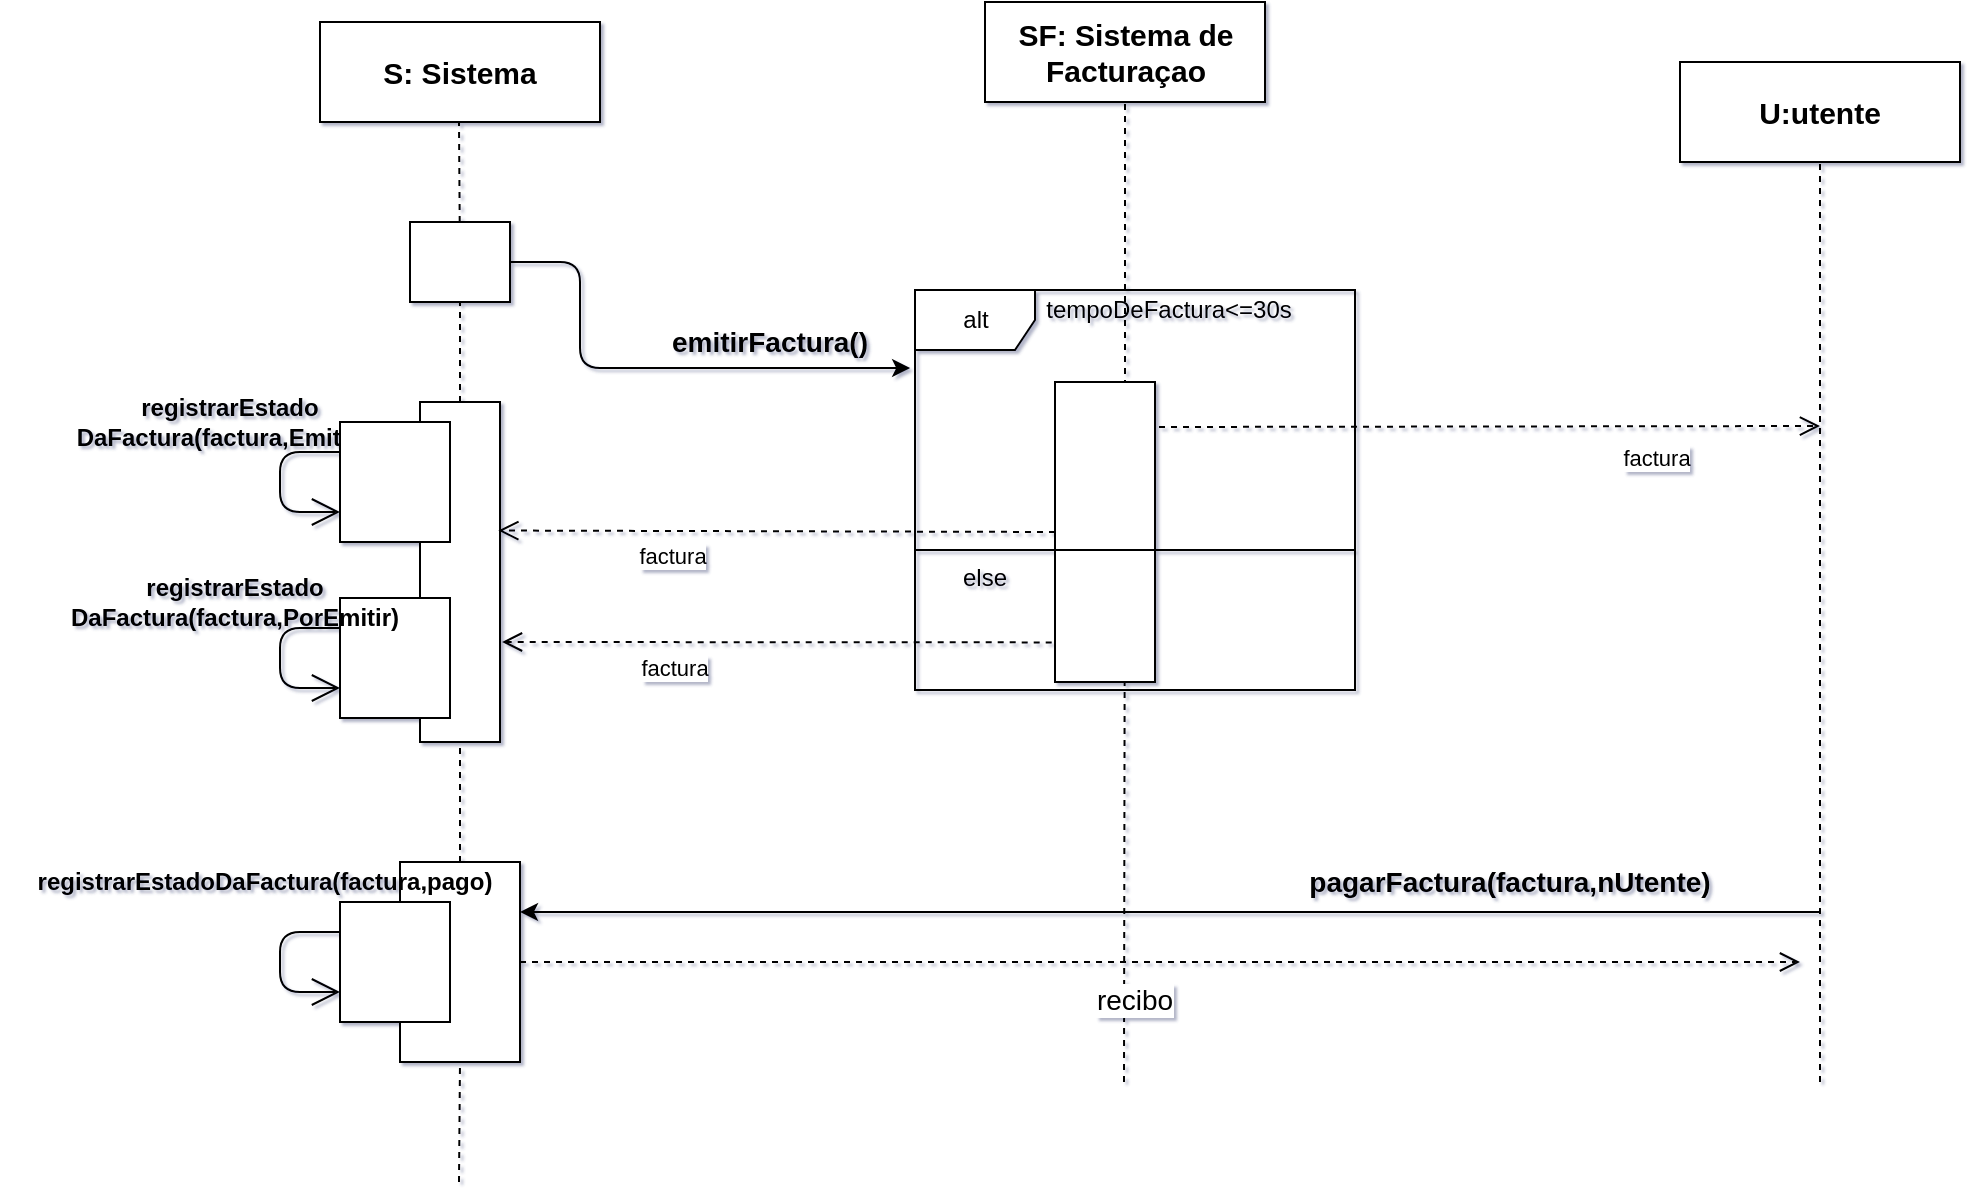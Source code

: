 <mxfile version="14.2.4" type="device"><diagram id="5uvHqS37nqHsaP-Mnchy" name="Page-1"><mxGraphModel dx="1185" dy="614" grid="1" gridSize="10" guides="1" tooltips="1" connect="1" arrows="1" fold="1" page="1" pageScale="1" pageWidth="1169" pageHeight="827" math="0" shadow="1"><root><mxCell id="0"/><mxCell id="1" parent="0"/><mxCell id="9sZFvFhpdCAO_aXJBTEk-14" value="alt" style="shape=umlFrame;whiteSpace=wrap;html=1;strokeColor=#000000;fillColor=#ffffff;" vertex="1" parent="1"><mxGeometry x="457.5" y="224" width="220" height="200" as="geometry"/></mxCell><mxCell id="9sZFvFhpdCAO_aXJBTEk-2" value="&lt;font style=&quot;font-size: 15px&quot;&gt;SF: Sistema de Facturaçao&lt;/font&gt;" style="text;html=1;align=center;verticalAlign=middle;whiteSpace=wrap;rounded=0;fontStyle=1;strokeColor=#000000;fillColor=#ffffff;" vertex="1" parent="1"><mxGeometry x="492.5" y="80" width="140" height="50" as="geometry"/></mxCell><mxCell id="9sZFvFhpdCAO_aXJBTEk-3" value="&lt;font style=&quot;font-size: 15px&quot;&gt;S: Sistema&lt;/font&gt;" style="text;html=1;align=center;verticalAlign=middle;whiteSpace=wrap;rounded=0;fontStyle=1;strokeColor=#000000;fillColor=#ffffff;" vertex="1" parent="1"><mxGeometry x="160" y="90" width="140" height="50" as="geometry"/></mxCell><mxCell id="9sZFvFhpdCAO_aXJBTEk-5" value="&lt;font style=&quot;font-size: 15px&quot;&gt;U:utente&lt;/font&gt;" style="text;html=1;align=center;verticalAlign=middle;whiteSpace=wrap;rounded=0;fontStyle=1;strokeColor=#000000;fillColor=#ffffff;" vertex="1" parent="1"><mxGeometry x="840" y="110" width="140" height="50" as="geometry"/></mxCell><mxCell id="9sZFvFhpdCAO_aXJBTEk-7" value="" style="endArrow=none;dashed=1;html=1;entryX=0.5;entryY=1;entryDx=0;entryDy=0;" edge="1" parent="1" target="9sZFvFhpdCAO_aXJBTEk-2"><mxGeometry width="50" height="50" relative="1" as="geometry"><mxPoint x="562" y="620" as="sourcePoint"/><mxPoint x="562" y="160" as="targetPoint"/><Array as="points"><mxPoint x="562.5" y="300"/></Array></mxGeometry></mxCell><mxCell id="9sZFvFhpdCAO_aXJBTEk-8" value="" style="endArrow=none;dashed=1;html=1;entryX=0.5;entryY=1;entryDx=0;entryDy=0;" edge="1" parent="1" source="9sZFvFhpdCAO_aXJBTEk-53"><mxGeometry width="50" height="50" relative="1" as="geometry"><mxPoint x="229.5" y="600" as="sourcePoint"/><mxPoint x="229.5" y="140" as="targetPoint"/></mxGeometry></mxCell><mxCell id="9sZFvFhpdCAO_aXJBTEk-9" value="" style="endArrow=none;dashed=1;html=1;entryX=0.5;entryY=1;entryDx=0;entryDy=0;" edge="1" parent="1"><mxGeometry width="50" height="50" relative="1" as="geometry"><mxPoint x="910" y="620" as="sourcePoint"/><mxPoint x="910" y="160" as="targetPoint"/></mxGeometry></mxCell><mxCell id="9sZFvFhpdCAO_aXJBTEk-12" value="" style="rounded=0;whiteSpace=wrap;html=1;strokeColor=#000000;fillColor=#ffffff;" vertex="1" parent="1"><mxGeometry x="527.5" y="270" width="50" height="150" as="geometry"/></mxCell><mxCell id="9sZFvFhpdCAO_aXJBTEk-16" value="tempoDeFactura&amp;lt;=30s" style="text;html=1;strokeColor=none;fillColor=none;align=center;verticalAlign=middle;whiteSpace=wrap;rounded=0;" vertex="1" parent="1"><mxGeometry x="502" y="224" width="165" height="20" as="geometry"/></mxCell><mxCell id="9sZFvFhpdCAO_aXJBTEk-17" value="" style="rounded=0;whiteSpace=wrap;html=1;strokeColor=#000000;fillColor=#ffffff;" vertex="1" parent="1"><mxGeometry x="210" y="280" width="40" height="170" as="geometry"/></mxCell><mxCell id="9sZFvFhpdCAO_aXJBTEk-18" value="" style="endArrow=none;dashed=1;html=1;entryX=0.5;entryY=1;entryDx=0;entryDy=0;" edge="1" parent="1" source="9sZFvFhpdCAO_aXJBTEk-29" target="9sZFvFhpdCAO_aXJBTEk-17"><mxGeometry width="50" height="50" relative="1" as="geometry"><mxPoint x="229.5" y="600" as="sourcePoint"/><mxPoint x="229.5" y="140" as="targetPoint"/></mxGeometry></mxCell><mxCell id="9sZFvFhpdCAO_aXJBTEk-20" value="factura" style="html=1;verticalAlign=bottom;endArrow=open;dashed=1;endSize=8;exitX=1.04;exitY=0.15;exitDx=0;exitDy=0;exitPerimeter=0;" edge="1" parent="1" source="9sZFvFhpdCAO_aXJBTEk-12"><mxGeometry x="0.505" y="-25" relative="1" as="geometry"><mxPoint x="425" y="227.5" as="sourcePoint"/><mxPoint x="910" y="292" as="targetPoint"/><mxPoint as="offset"/></mxGeometry></mxCell><mxCell id="9sZFvFhpdCAO_aXJBTEk-21" value="&lt;b&gt;&lt;font style=&quot;font-size: 14px&quot;&gt;emitirFactura()&lt;/font&gt;&lt;/b&gt;" style="text;html=1;strokeColor=none;fillColor=none;align=center;verticalAlign=middle;whiteSpace=wrap;rounded=0;" vertex="1" parent="1"><mxGeometry x="330" y="240" width="110" height="20" as="geometry"/></mxCell><mxCell id="9sZFvFhpdCAO_aXJBTEk-25" value="&lt;font size=&quot;1&quot;&gt;&lt;b style=&quot;font-size: 12px&quot;&gt;registrarEstado&lt;br&gt;DaFactura(factura,Emitida)&lt;/b&gt;&lt;/font&gt;" style="text;html=1;strokeColor=none;fillColor=none;align=center;verticalAlign=middle;whiteSpace=wrap;rounded=0;" vertex="1" parent="1"><mxGeometry x="40" y="280" width="150" height="20" as="geometry"/></mxCell><mxCell id="9sZFvFhpdCAO_aXJBTEk-29" value="" style="rounded=0;whiteSpace=wrap;html=1;strokeColor=#000000;fillColor=#ffffff;" vertex="1" parent="1"><mxGeometry x="200" y="510" width="60" height="100" as="geometry"/></mxCell><mxCell id="9sZFvFhpdCAO_aXJBTEk-30" value="" style="endArrow=none;dashed=1;html=1;entryX=0.5;entryY=1;entryDx=0;entryDy=0;" edge="1" parent="1" target="9sZFvFhpdCAO_aXJBTEk-29"><mxGeometry width="50" height="50" relative="1" as="geometry"><mxPoint x="229.5" y="670.0" as="sourcePoint"/><mxPoint x="230" y="400.0" as="targetPoint"/></mxGeometry></mxCell><mxCell id="9sZFvFhpdCAO_aXJBTEk-31" value="" style="endArrow=classic;html=1;entryX=1;entryY=0.25;entryDx=0;entryDy=0;" edge="1" parent="1" target="9sZFvFhpdCAO_aXJBTEk-29"><mxGeometry width="50" height="50" relative="1" as="geometry"><mxPoint x="910" y="535" as="sourcePoint"/><mxPoint x="620" y="520" as="targetPoint"/></mxGeometry></mxCell><mxCell id="9sZFvFhpdCAO_aXJBTEk-32" value="&lt;b&gt;&lt;font style=&quot;font-size: 14px&quot;&gt;pagarFactura(factura,nUtente)&lt;/font&gt;&lt;/b&gt;" style="text;html=1;strokeColor=none;fillColor=none;align=center;verticalAlign=middle;whiteSpace=wrap;rounded=0;" vertex="1" parent="1"><mxGeometry x="650" y="510" width="210" height="20" as="geometry"/></mxCell><mxCell id="9sZFvFhpdCAO_aXJBTEk-33" value="&lt;font style=&quot;font-size: 14px&quot;&gt;recibo&lt;/font&gt;" style="html=1;verticalAlign=bottom;endArrow=open;dashed=1;endSize=8;exitX=1;exitY=0.5;exitDx=0;exitDy=0;" edge="1" parent="1" source="9sZFvFhpdCAO_aXJBTEk-29"><mxGeometry x="-0.04" y="-30" relative="1" as="geometry"><mxPoint x="630" y="550" as="sourcePoint"/><mxPoint x="900" y="560" as="targetPoint"/><mxPoint as="offset"/></mxGeometry></mxCell><mxCell id="9sZFvFhpdCAO_aXJBTEk-34" value="" style="rounded=0;whiteSpace=wrap;html=1;strokeColor=#000000;fillColor=#ffffff;" vertex="1" parent="1"><mxGeometry x="170" y="530" width="55" height="60" as="geometry"/></mxCell><mxCell id="9sZFvFhpdCAO_aXJBTEk-36" value="" style="endArrow=open;endFill=1;endSize=12;html=1;exitX=0;exitY=0.25;exitDx=0;exitDy=0;entryX=0;entryY=0.75;entryDx=0;entryDy=0;" edge="1" parent="1" source="9sZFvFhpdCAO_aXJBTEk-34" target="9sZFvFhpdCAO_aXJBTEk-34"><mxGeometry width="160" relative="1" as="geometry"><mxPoint x="-160" y="630" as="sourcePoint"/><mxPoint y="630" as="targetPoint"/><Array as="points"><mxPoint x="140" y="545"/><mxPoint x="140" y="575"/></Array></mxGeometry></mxCell><mxCell id="9sZFvFhpdCAO_aXJBTEk-37" value="&lt;font size=&quot;1&quot;&gt;&lt;b style=&quot;font-size: 12px&quot;&gt;registrarEstadoDaFactura(factura,pago)&lt;/b&gt;&lt;/font&gt;" style="text;html=1;strokeColor=none;fillColor=none;align=center;verticalAlign=middle;whiteSpace=wrap;rounded=0;" vertex="1" parent="1"><mxGeometry y="510" width="265" height="20" as="geometry"/></mxCell><mxCell id="9sZFvFhpdCAO_aXJBTEk-15" value="" style="line;strokeWidth=1;fillColor=none;align=left;verticalAlign=middle;spacingTop=-1;spacingLeft=3;spacingRight=3;rotatable=0;labelPosition=right;points=[];portConstraint=eastwest;" vertex="1" parent="1"><mxGeometry x="457.5" y="350" width="220" height="8" as="geometry"/></mxCell><mxCell id="9sZFvFhpdCAO_aXJBTEk-40" value="" style="endArrow=classic;html=1;entryX=-0.011;entryY=0.195;entryDx=0;entryDy=0;entryPerimeter=0;" edge="1" parent="1" source="9sZFvFhpdCAO_aXJBTEk-53" target="9sZFvFhpdCAO_aXJBTEk-14"><mxGeometry width="50" height="50" relative="1" as="geometry"><mxPoint x="230" y="210" as="sourcePoint"/><mxPoint x="480" y="263" as="targetPoint"/><Array as="points"><mxPoint x="290" y="210"/><mxPoint x="290" y="263"/></Array></mxGeometry></mxCell><mxCell id="9sZFvFhpdCAO_aXJBTEk-44" value="else" style="text;html=1;strokeColor=none;fillColor=none;align=center;verticalAlign=middle;whiteSpace=wrap;rounded=0;" vertex="1" parent="1"><mxGeometry x="470" y="358" width="45" height="20" as="geometry"/></mxCell><mxCell id="9sZFvFhpdCAO_aXJBTEk-45" value="factura" style="html=1;verticalAlign=bottom;endArrow=open;dashed=1;endSize=8;exitX=0;exitY=0.5;exitDx=0;exitDy=0;entryX=0.979;entryY=0.378;entryDx=0;entryDy=0;entryPerimeter=0;" edge="1" parent="1" source="9sZFvFhpdCAO_aXJBTEk-12" target="9sZFvFhpdCAO_aXJBTEk-17"><mxGeometry x="0.374" y="22" relative="1" as="geometry"><mxPoint x="527.5" y="340.5" as="sourcePoint"/><mxPoint x="254" y="344" as="targetPoint"/><mxPoint as="offset"/></mxGeometry></mxCell><mxCell id="9sZFvFhpdCAO_aXJBTEk-47" value="factura" style="html=1;verticalAlign=bottom;endArrow=open;dashed=1;endSize=8;exitX=-0.033;exitY=0.868;exitDx=0;exitDy=0;exitPerimeter=0;" edge="1" parent="1" source="9sZFvFhpdCAO_aXJBTEk-12"><mxGeometry x="0.374" y="22" relative="1" as="geometry"><mxPoint x="527.5" y="390.74" as="sourcePoint"/><mxPoint x="251" y="400" as="targetPoint"/><mxPoint as="offset"/></mxGeometry></mxCell><mxCell id="9sZFvFhpdCAO_aXJBTEk-48" value="" style="rounded=0;whiteSpace=wrap;html=1;strokeColor=#000000;fillColor=#ffffff;" vertex="1" parent="1"><mxGeometry x="170" y="378" width="55" height="60" as="geometry"/></mxCell><mxCell id="9sZFvFhpdCAO_aXJBTEk-49" value="" style="endArrow=open;endFill=1;endSize=12;html=1;exitX=0;exitY=0.25;exitDx=0;exitDy=0;entryX=0;entryY=0.75;entryDx=0;entryDy=0;" edge="1" parent="1" source="9sZFvFhpdCAO_aXJBTEk-48" target="9sZFvFhpdCAO_aXJBTEk-48"><mxGeometry width="160" relative="1" as="geometry"><mxPoint x="-160" y="470" as="sourcePoint"/><mxPoint y="470" as="targetPoint"/><Array as="points"><mxPoint x="140" y="393"/><mxPoint x="140" y="423"/></Array></mxGeometry></mxCell><mxCell id="9sZFvFhpdCAO_aXJBTEk-50" value="" style="rounded=0;whiteSpace=wrap;html=1;strokeColor=#000000;fillColor=#ffffff;" vertex="1" parent="1"><mxGeometry x="170" y="290" width="55" height="60" as="geometry"/></mxCell><mxCell id="9sZFvFhpdCAO_aXJBTEk-51" value="" style="endArrow=open;endFill=1;endSize=12;html=1;exitX=0;exitY=0.25;exitDx=0;exitDy=0;entryX=0;entryY=0.75;entryDx=0;entryDy=0;" edge="1" parent="1" source="9sZFvFhpdCAO_aXJBTEk-50" target="9sZFvFhpdCAO_aXJBTEk-50"><mxGeometry width="160" relative="1" as="geometry"><mxPoint x="-160" y="390" as="sourcePoint"/><mxPoint y="390" as="targetPoint"/><Array as="points"><mxPoint x="140" y="305"/><mxPoint x="140" y="335"/></Array></mxGeometry></mxCell><mxCell id="9sZFvFhpdCAO_aXJBTEk-28" value="&lt;font size=&quot;1&quot;&gt;&lt;b style=&quot;font-size: 12px&quot;&gt;registrarEstado&lt;br&gt;DaFactura(factura,PorEmitir)&lt;/b&gt;&lt;/font&gt;" style="text;html=1;strokeColor=none;fillColor=none;align=center;verticalAlign=middle;whiteSpace=wrap;rounded=0;" vertex="1" parent="1"><mxGeometry x="35" y="370" width="165" height="20" as="geometry"/></mxCell><mxCell id="9sZFvFhpdCAO_aXJBTEk-54" value="" style="endArrow=none;dashed=1;html=1;entryX=0.5;entryY=1;entryDx=0;entryDy=0;" edge="1" parent="1" source="9sZFvFhpdCAO_aXJBTEk-17" target="9sZFvFhpdCAO_aXJBTEk-53"><mxGeometry width="50" height="50" relative="1" as="geometry"><mxPoint x="229.811" y="280" as="sourcePoint"/><mxPoint x="229.5" y="140" as="targetPoint"/></mxGeometry></mxCell><mxCell id="9sZFvFhpdCAO_aXJBTEk-53" value="" style="rounded=0;whiteSpace=wrap;html=1;strokeColor=#000000;fillColor=#ffffff;" vertex="1" parent="1"><mxGeometry x="205" y="190" width="50" height="40" as="geometry"/></mxCell></root></mxGraphModel></diagram></mxfile>